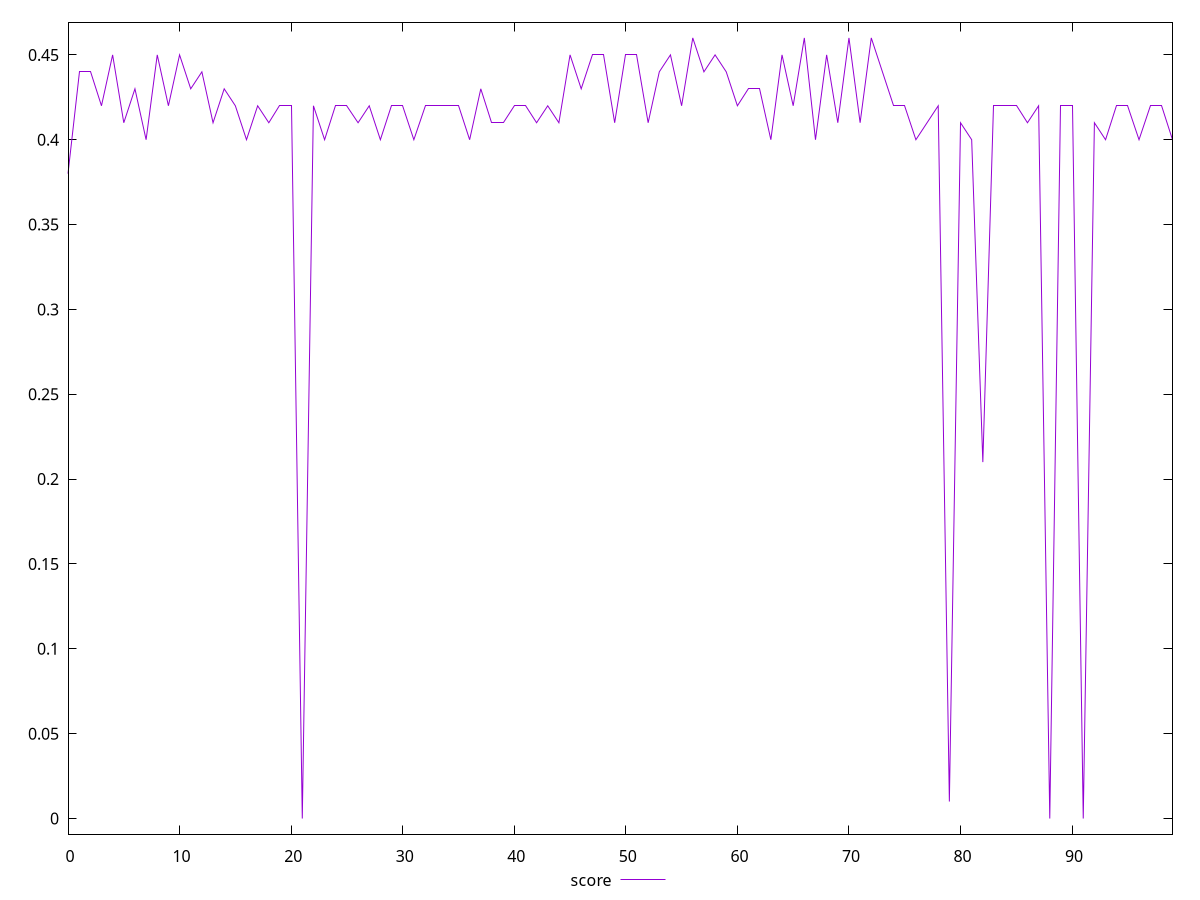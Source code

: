 reset

$score <<EOF
0 0.38
1 0.44
2 0.44
3 0.42
4 0.45
5 0.41
6 0.43
7 0.4
8 0.45
9 0.42
10 0.45
11 0.43
12 0.44
13 0.41
14 0.43
15 0.42
16 0.4
17 0.42
18 0.41
19 0.42
20 0.42
21 0
22 0.42
23 0.4
24 0.42
25 0.42
26 0.41
27 0.42
28 0.4
29 0.42
30 0.42
31 0.4
32 0.42
33 0.42
34 0.42
35 0.42
36 0.4
37 0.43
38 0.41
39 0.41
40 0.42
41 0.42
42 0.41
43 0.42
44 0.41
45 0.45
46 0.43
47 0.45
48 0.45
49 0.41
50 0.45
51 0.45
52 0.41
53 0.44
54 0.45
55 0.42
56 0.46
57 0.44
58 0.45
59 0.44
60 0.42
61 0.43
62 0.43
63 0.4
64 0.45
65 0.42
66 0.46
67 0.4
68 0.45
69 0.41
70 0.46
71 0.41
72 0.46
73 0.44
74 0.42
75 0.42
76 0.4
77 0.41
78 0.42
79 0.01
80 0.41
81 0.4
82 0.21
83 0.42
84 0.42
85 0.42
86 0.41
87 0.42
88 0
89 0.42
90 0.42
91 0
92 0.41
93 0.4
94 0.42
95 0.42
96 0.4
97 0.42
98 0.42
99 0.4
EOF

set key outside below
set xrange [0:99]
set yrange [-0.0092:0.4692]
set trange [-0.0092:0.4692]
set terminal svg size 640, 500 enhanced background rgb 'white'
set output "reprap/render-blocking-resources/samples/pages+cached+noexternal+nomedia+nocss/score/values.svg"

plot $score title "score" with line

reset
